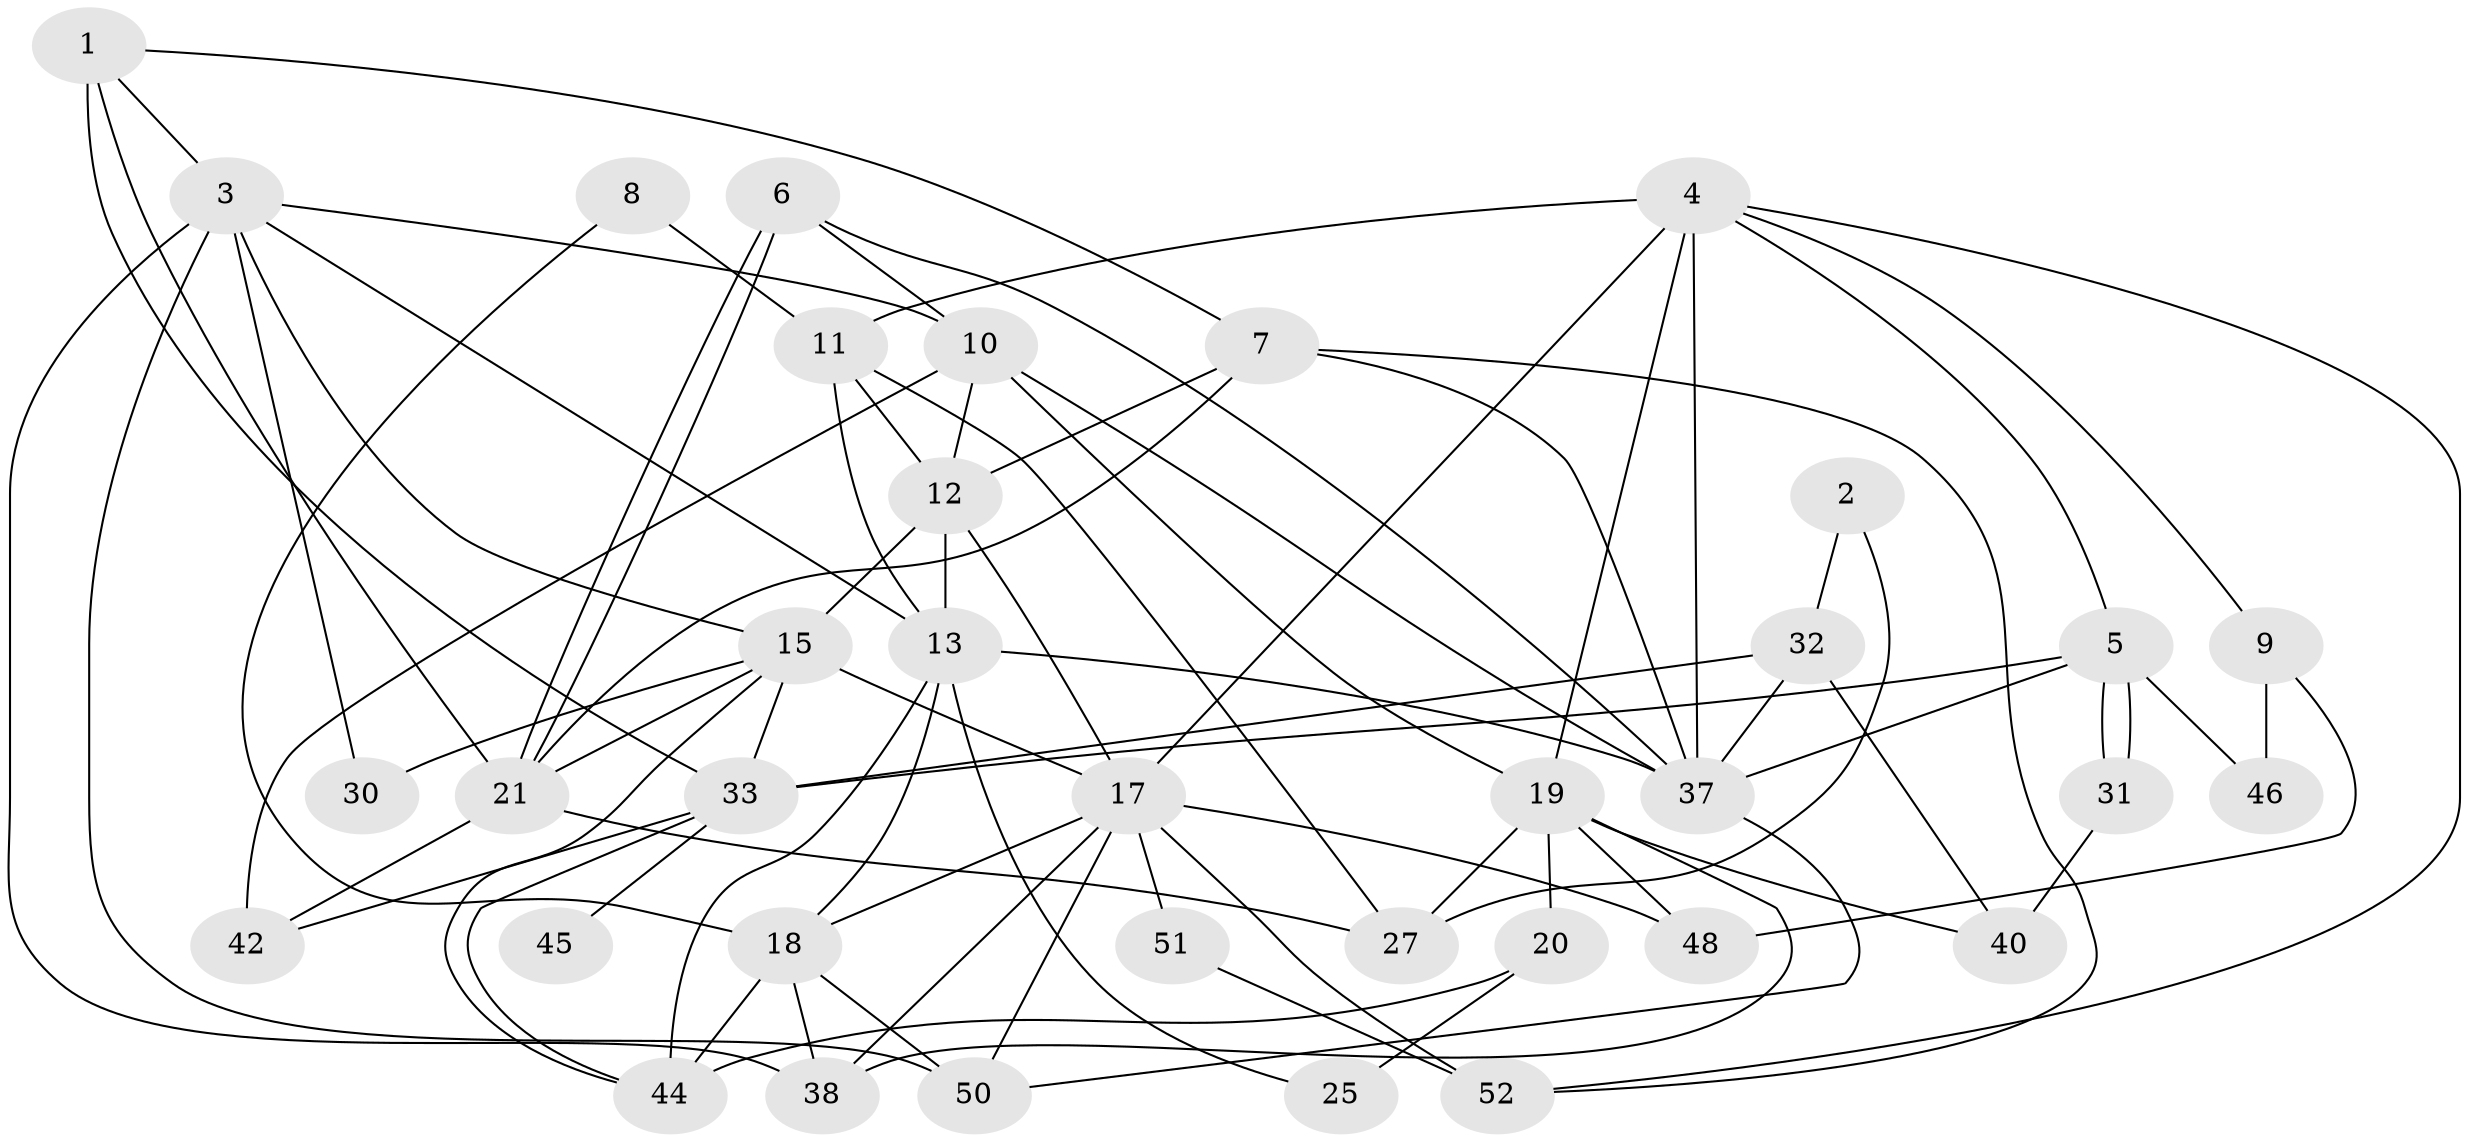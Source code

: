 // Generated by graph-tools (version 1.1) at 2025/52/02/27/25 19:52:03]
// undirected, 36 vertices, 82 edges
graph export_dot {
graph [start="1"]
  node [color=gray90,style=filled];
  1;
  2;
  3 [super="+35"];
  4 [super="+29"];
  5 [super="+41"];
  6;
  7 [super="+16"];
  8;
  9;
  10 [super="+26"];
  11 [super="+22"];
  12 [super="+34"];
  13 [super="+14"];
  15 [super="+24"];
  17 [super="+28"];
  18 [super="+47"];
  19 [super="+43"];
  20;
  21 [super="+23"];
  25;
  27 [super="+39"];
  30;
  31;
  32;
  33 [super="+36"];
  37;
  38;
  40;
  42;
  44;
  45 [super="+49"];
  46;
  48;
  50;
  51;
  52;
  1 -- 21;
  1 -- 33 [weight=2];
  1 -- 3;
  1 -- 7;
  2 -- 27;
  2 -- 32;
  3 -- 38 [weight=2];
  3 -- 10;
  3 -- 50;
  3 -- 30;
  3 -- 15;
  3 -- 13;
  4 -- 37;
  4 -- 5;
  4 -- 17;
  4 -- 52;
  4 -- 9;
  4 -- 11;
  4 -- 19;
  5 -- 37;
  5 -- 31;
  5 -- 31;
  5 -- 46;
  5 -- 33;
  6 -- 21;
  6 -- 21;
  6 -- 10;
  6 -- 37;
  7 -- 52;
  7 -- 21;
  7 -- 37;
  7 -- 12;
  8 -- 18;
  8 -- 11;
  9 -- 48;
  9 -- 46;
  10 -- 42;
  10 -- 19;
  10 -- 37;
  10 -- 12;
  11 -- 13;
  11 -- 27;
  11 -- 12;
  12 -- 13;
  12 -- 15;
  12 -- 17;
  13 -- 25;
  13 -- 44;
  13 -- 18 [weight=2];
  13 -- 37;
  15 -- 33;
  15 -- 30;
  15 -- 44;
  15 -- 21;
  15 -- 17;
  17 -- 38;
  17 -- 48;
  17 -- 51;
  17 -- 18;
  17 -- 50;
  17 -- 52;
  18 -- 38;
  18 -- 50;
  18 -- 44;
  19 -- 38 [weight=2];
  19 -- 27;
  19 -- 48;
  19 -- 20;
  19 -- 40;
  20 -- 44;
  20 -- 25;
  21 -- 42;
  21 -- 27;
  31 -- 40;
  32 -- 33;
  32 -- 37;
  32 -- 40;
  33 -- 44;
  33 -- 45 [weight=3];
  33 -- 42;
  37 -- 50;
  51 -- 52;
}

